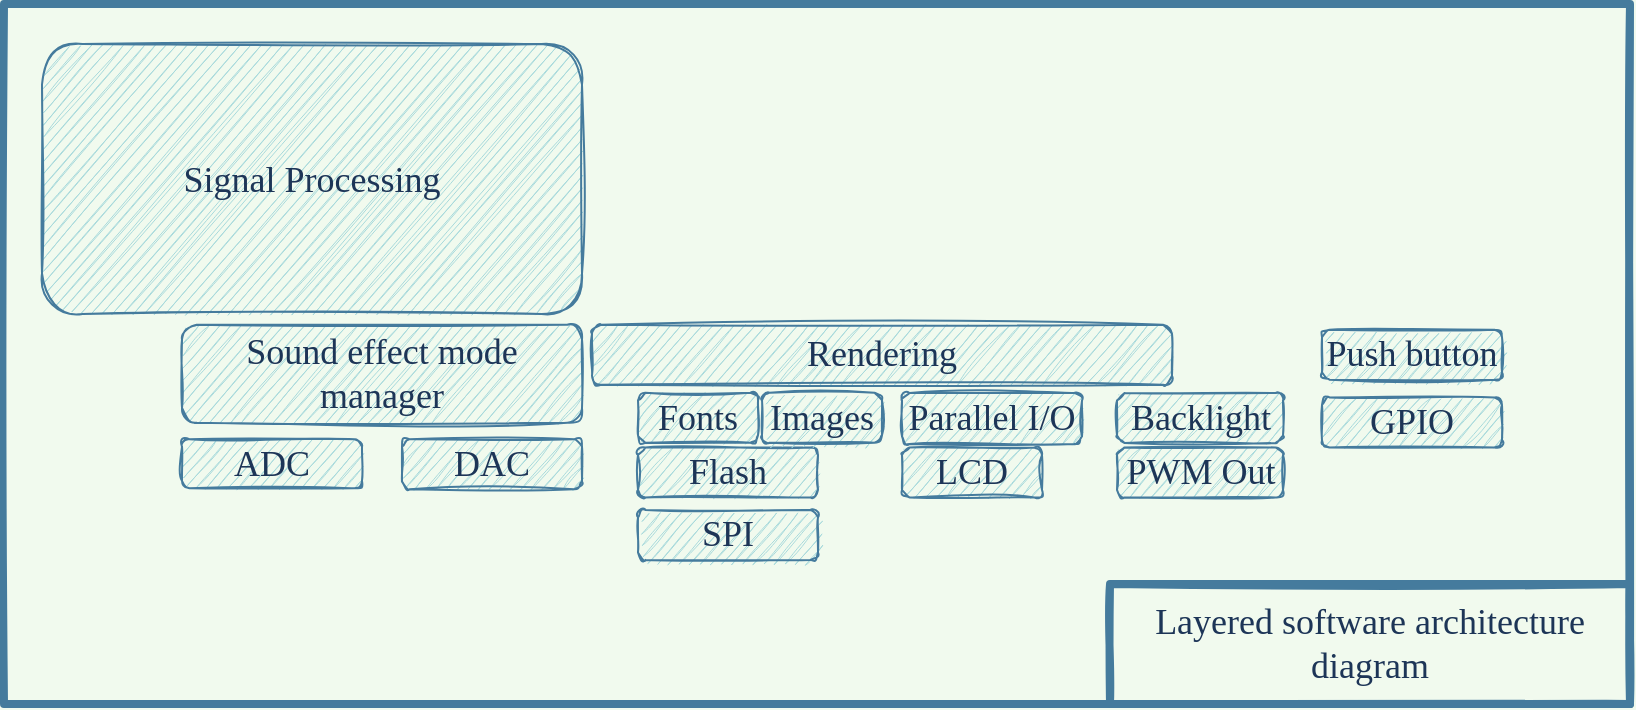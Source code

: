 <mxfile version="16.5.1" type="device"><diagram id="fh3kz13Z7o8pKzMiirxR" name="Page-1"><mxGraphModel dx="64" dy="1014" grid="1" gridSize="10" guides="1" tooltips="1" connect="1" arrows="1" fold="1" page="1" pageScale="1" pageWidth="827" pageHeight="1169" background="#F1FAEE" math="0" shadow="0"><root><mxCell id="0"/><mxCell id="1" parent="0"/><mxCell id="_cQQ4zKw65ApkX48gSsA-11" value="" style="rounded=0;whiteSpace=wrap;html=1;sketch=1;fontColor=#1D3557;strokeColor=#457B9D;fillColor=none;strokeWidth=4;" vertex="1" parent="1"><mxGeometry x="1661" y="360" width="813" height="350" as="geometry"/></mxCell><mxCell id="_cQQ4zKw65ApkX48gSsA-12" value="&lt;font face=&quot;Computer Modern&quot; style=&quot;font-size: 18px&quot;&gt;Layered software architecture diagram&lt;/font&gt;" style="rounded=0;whiteSpace=wrap;html=1;sketch=1;fontColor=#1D3557;strokeColor=#457B9D;strokeWidth=4;fillColor=none;" vertex="1" parent="1"><mxGeometry x="2214" y="650" width="260" height="60" as="geometry"/></mxCell><mxCell id="_cQQ4zKw65ApkX48gSsA-14" value="&lt;font face=&quot;Computer Modern&quot;&gt;&lt;span style=&quot;font-size: 18px&quot;&gt;Signal Processing&lt;/span&gt;&lt;/font&gt;" style="rounded=1;whiteSpace=wrap;html=1;fillColor=#A8DADC;strokeColor=#457B9D;fontColor=#1D3557;sketch=1;" vertex="1" parent="1"><mxGeometry x="1680" y="380" width="270" height="135" as="geometry"/></mxCell><mxCell id="_cQQ4zKw65ApkX48gSsA-15" value="&lt;font face=&quot;Computer Modern&quot;&gt;&lt;span style=&quot;font-size: 18px&quot;&gt;ADC&lt;/span&gt;&lt;/font&gt;" style="rounded=1;whiteSpace=wrap;html=1;fillColor=#A8DADC;strokeColor=#457B9D;fontColor=#1D3557;sketch=1;" vertex="1" parent="1"><mxGeometry x="1750" y="577.6" width="90" height="24.5" as="geometry"/></mxCell><mxCell id="_cQQ4zKw65ApkX48gSsA-16" value="&lt;font face=&quot;Computer Modern&quot;&gt;&lt;span style=&quot;font-size: 18px&quot;&gt;DAC&lt;/span&gt;&lt;/font&gt;" style="rounded=1;whiteSpace=wrap;html=1;fillColor=#A8DADC;strokeColor=#457B9D;fontColor=#1D3557;sketch=1;" vertex="1" parent="1"><mxGeometry x="1860" y="577.6" width="90" height="25" as="geometry"/></mxCell><mxCell id="_cQQ4zKw65ApkX48gSsA-18" value="&lt;font face=&quot;Computer Modern&quot;&gt;&lt;span style=&quot;font-size: 18px&quot;&gt;Parallel I/O&lt;/span&gt;&lt;/font&gt;" style="rounded=1;whiteSpace=wrap;html=1;fillColor=#A8DADC;strokeColor=#457B9D;fontColor=#1D3557;sketch=1;" vertex="1" parent="1"><mxGeometry x="2110" y="554.48" width="90" height="25.52" as="geometry"/></mxCell><mxCell id="_cQQ4zKw65ApkX48gSsA-19" value="&lt;font face=&quot;Computer Modern&quot;&gt;&lt;span style=&quot;font-size: 18px&quot;&gt;GPIO&lt;/span&gt;&lt;/font&gt;" style="rounded=1;whiteSpace=wrap;html=1;fillColor=#A8DADC;strokeColor=#457B9D;fontColor=#1D3557;sketch=1;" vertex="1" parent="1"><mxGeometry x="2320" y="556.72" width="90" height="25" as="geometry"/></mxCell><mxCell id="_cQQ4zKw65ApkX48gSsA-21" value="&lt;font face=&quot;Computer Modern&quot;&gt;&lt;span style=&quot;font-size: 18px&quot;&gt;SPI&lt;/span&gt;&lt;/font&gt;" style="rounded=1;whiteSpace=wrap;html=1;fillColor=#A8DADC;strokeColor=#457B9D;fontColor=#1D3557;sketch=1;" vertex="1" parent="1"><mxGeometry x="1978" y="612.96" width="90" height="25" as="geometry"/></mxCell><mxCell id="_cQQ4zKw65ApkX48gSsA-24" value="&lt;font face=&quot;Computer Modern&quot;&gt;&lt;span style=&quot;font-size: 18px&quot;&gt;LCD&lt;/span&gt;&lt;/font&gt;" style="rounded=1;whiteSpace=wrap;html=1;fillColor=#A8DADC;strokeColor=#457B9D;fontColor=#1D3557;sketch=1;" vertex="1" parent="1"><mxGeometry x="2110" y="581.72" width="70" height="25" as="geometry"/></mxCell><mxCell id="_cQQ4zKw65ApkX48gSsA-25" value="&lt;font face=&quot;Computer Modern&quot;&gt;&lt;span style=&quot;font-size: 18px&quot;&gt;PWM Out&lt;/span&gt;&lt;/font&gt;" style="rounded=1;whiteSpace=wrap;html=1;fillColor=#A8DADC;strokeColor=#457B9D;fontColor=#1D3557;sketch=1;" vertex="1" parent="1"><mxGeometry x="2217.5" y="581.72" width="83" height="25" as="geometry"/></mxCell><mxCell id="_cQQ4zKw65ApkX48gSsA-26" value="&lt;font face=&quot;Computer Modern&quot;&gt;&lt;span style=&quot;font-size: 18px&quot;&gt;Backlight&lt;/span&gt;&lt;/font&gt;" style="rounded=1;whiteSpace=wrap;html=1;fillColor=#A8DADC;strokeColor=#457B9D;fontColor=#1D3557;sketch=1;" vertex="1" parent="1"><mxGeometry x="2217.5" y="554.48" width="83" height="25" as="geometry"/></mxCell><mxCell id="_cQQ4zKw65ApkX48gSsA-27" value="&lt;font face=&quot;Computer Modern&quot;&gt;&lt;span style=&quot;font-size: 18px&quot;&gt;Rendering&lt;/span&gt;&lt;/font&gt;" style="rounded=1;whiteSpace=wrap;html=1;fillColor=#A8DADC;strokeColor=#457B9D;fontColor=#1D3557;sketch=1;" vertex="1" parent="1"><mxGeometry x="1955" y="520.36" width="290" height="30" as="geometry"/></mxCell><mxCell id="_cQQ4zKw65ApkX48gSsA-28" value="&lt;font face=&quot;Computer Modern&quot;&gt;&lt;span style=&quot;font-size: 18px&quot;&gt;Flash&lt;/span&gt;&lt;/font&gt;" style="rounded=1;whiteSpace=wrap;html=1;fillColor=#A8DADC;strokeColor=#457B9D;fontColor=#1D3557;sketch=1;" vertex="1" parent="1"><mxGeometry x="1978" y="581.72" width="90" height="25" as="geometry"/></mxCell><mxCell id="_cQQ4zKw65ApkX48gSsA-29" value="&lt;font face=&quot;Computer Modern&quot; style=&quot;font-size: 18px&quot;&gt;Fonts&lt;/font&gt;" style="rounded=1;whiteSpace=wrap;html=1;fillColor=#A8DADC;strokeColor=#457B9D;fontColor=#1D3557;sketch=1;" vertex="1" parent="1"><mxGeometry x="1978" y="554.36" width="60" height="25" as="geometry"/></mxCell><mxCell id="_cQQ4zKw65ApkX48gSsA-30" value="&lt;font face=&quot;Computer Modern&quot; style=&quot;font-size: 18px&quot;&gt;Images&lt;/font&gt;" style="rounded=1;whiteSpace=wrap;html=1;fillColor=#A8DADC;strokeColor=#457B9D;fontColor=#1D3557;sketch=1;" vertex="1" parent="1"><mxGeometry x="2040" y="554.36" width="60" height="25" as="geometry"/></mxCell><mxCell id="_cQQ4zKw65ApkX48gSsA-31" value="&lt;span style=&quot;font-family: &amp;#34;computer modern&amp;#34; ; font-size: 18px&quot;&gt;Push button&lt;/span&gt;" style="rounded=1;whiteSpace=wrap;html=1;fillColor=#A8DADC;strokeColor=#457B9D;fontColor=#1D3557;sketch=1;" vertex="1" parent="1"><mxGeometry x="2320" y="522.86" width="90" height="25" as="geometry"/></mxCell><mxCell id="_cQQ4zKw65ApkX48gSsA-32" value="&lt;font face=&quot;Computer Modern&quot;&gt;&lt;span style=&quot;font-size: 18px&quot;&gt;Sound effect mode manager&lt;/span&gt;&lt;/font&gt;" style="rounded=1;whiteSpace=wrap;html=1;fillColor=#A8DADC;strokeColor=#457B9D;fontColor=#1D3557;sketch=1;" vertex="1" parent="1"><mxGeometry x="1750" y="520.36" width="200" height="49" as="geometry"/></mxCell></root></mxGraphModel></diagram></mxfile>